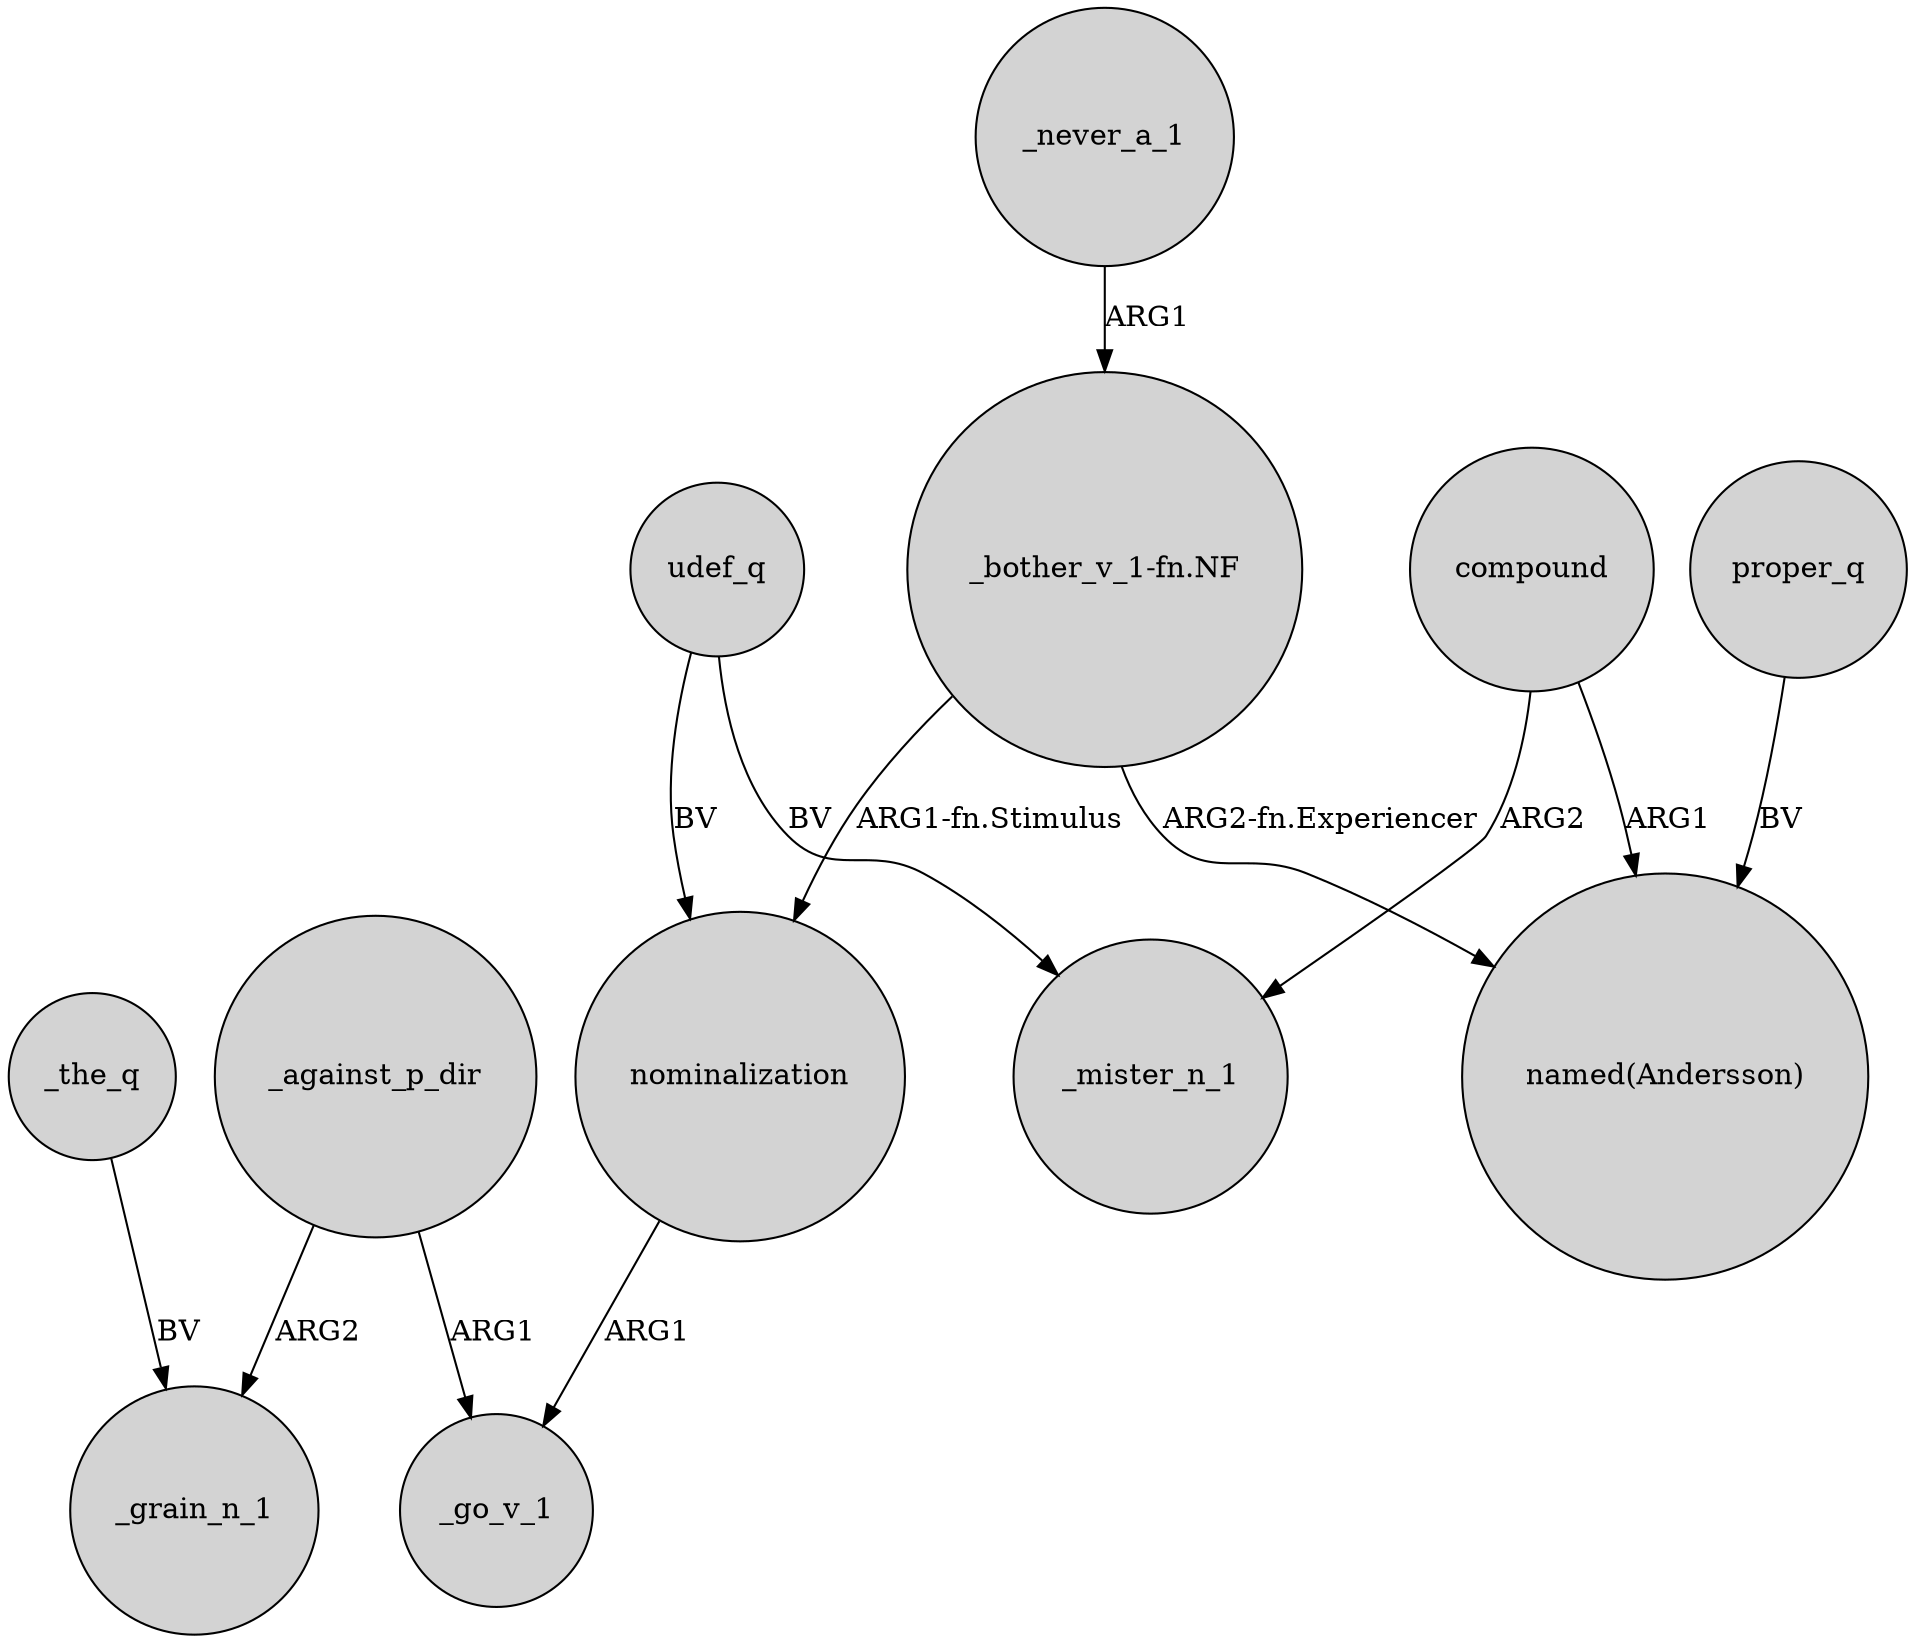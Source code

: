 digraph {
	node [shape=circle style=filled]
	_the_q -> _grain_n_1 [label=BV]
	_against_p_dir -> _grain_n_1 [label=ARG2]
	udef_q -> _mister_n_1 [label=BV]
	"_bother_v_1-fn.NF" -> "named(Andersson)" [label="ARG2-fn.Experiencer"]
	proper_q -> "named(Andersson)" [label=BV]
	_never_a_1 -> "_bother_v_1-fn.NF" [label=ARG1]
	compound -> "named(Andersson)" [label=ARG1]
	compound -> _mister_n_1 [label=ARG2]
	_against_p_dir -> _go_v_1 [label=ARG1]
	udef_q -> nominalization [label=BV]
	"_bother_v_1-fn.NF" -> nominalization [label="ARG1-fn.Stimulus"]
	nominalization -> _go_v_1 [label=ARG1]
}
